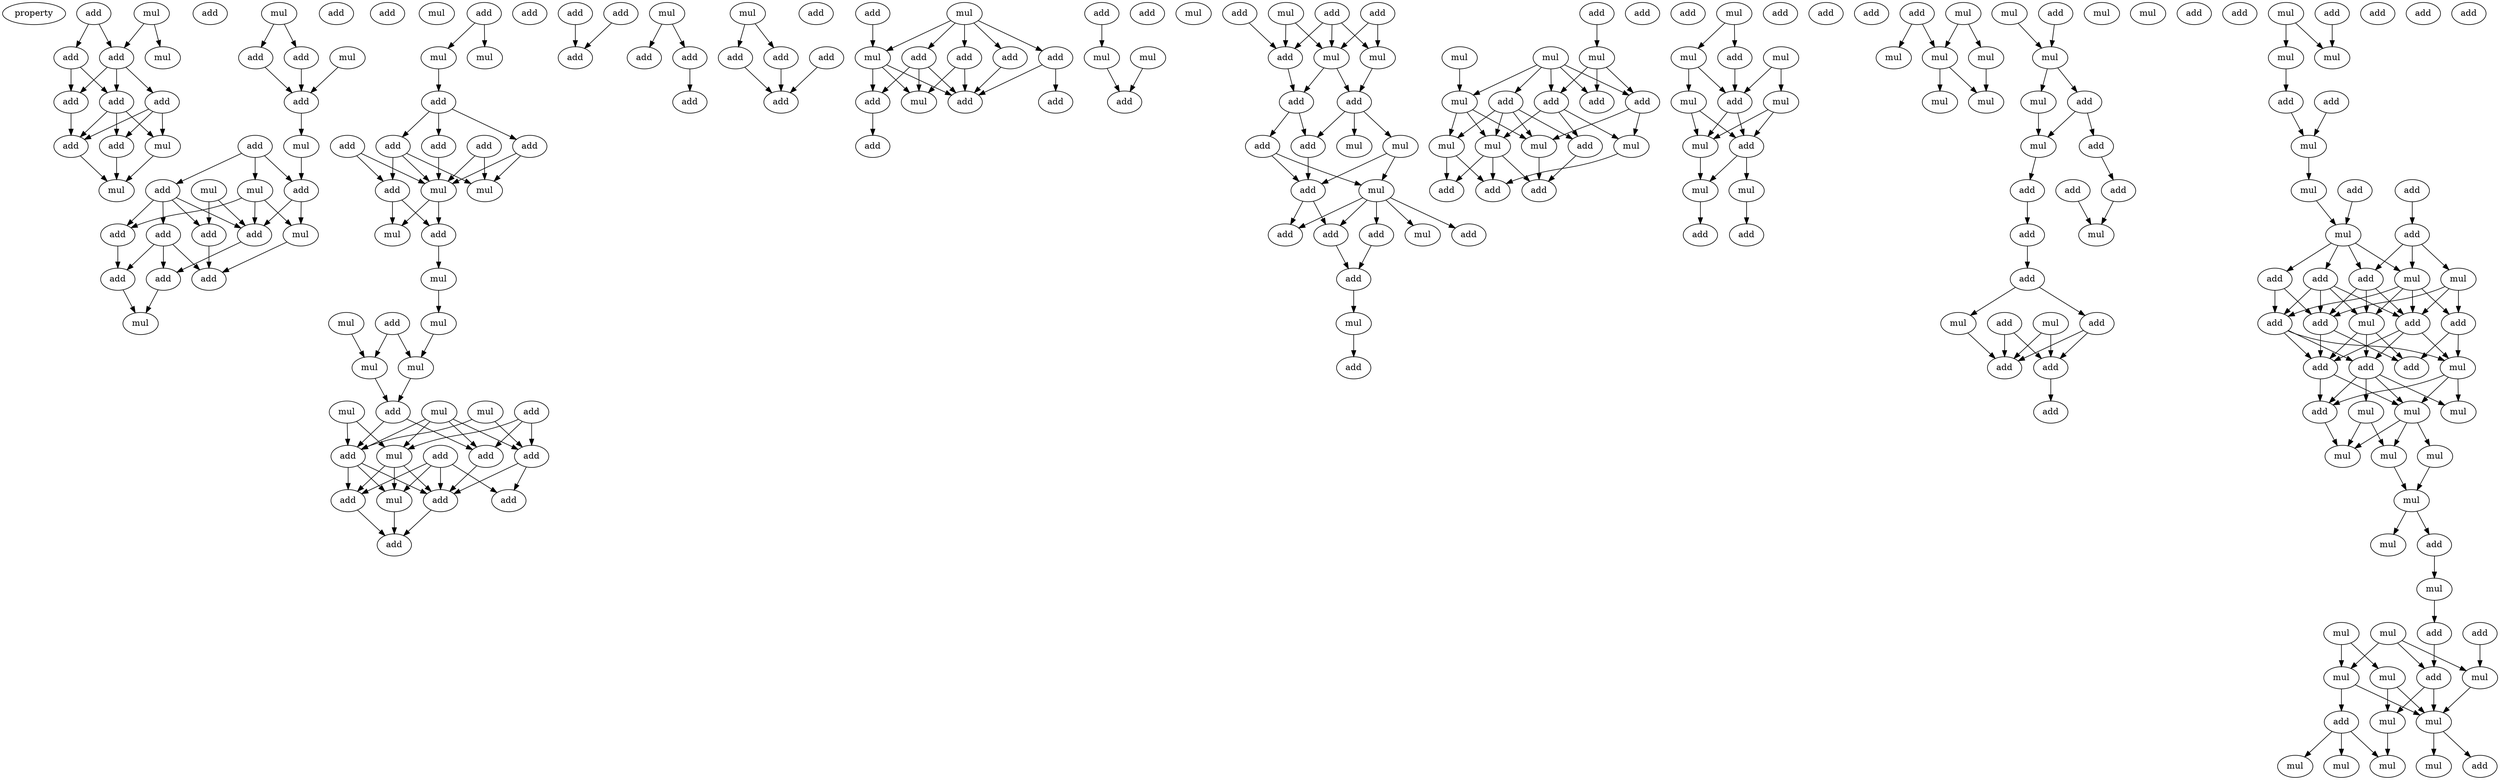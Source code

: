 digraph {
    node [fontcolor=black]
    property [mul=2,lf=1.7]
    0 [ label = add ];
    1 [ label = mul ];
    2 [ label = mul ];
    3 [ label = add ];
    4 [ label = add ];
    5 [ label = add ];
    6 [ label = add ];
    7 [ label = add ];
    8 [ label = add ];
    9 [ label = add ];
    10 [ label = add ];
    11 [ label = mul ];
    12 [ label = mul ];
    13 [ label = mul ];
    14 [ label = add ];
    15 [ label = add ];
    16 [ label = mul ];
    17 [ label = add ];
    18 [ label = add ];
    19 [ label = add ];
    20 [ label = mul ];
    21 [ label = mul ];
    22 [ label = add ];
    23 [ label = mul ];
    24 [ label = add ];
    25 [ label = mul ];
    26 [ label = add ];
    27 [ label = mul ];
    28 [ label = add ];
    29 [ label = add ];
    30 [ label = add ];
    31 [ label = add ];
    32 [ label = add ];
    33 [ label = add ];
    34 [ label = add ];
    35 [ label = mul ];
    36 [ label = add ];
    37 [ label = mul ];
    38 [ label = mul ];
    39 [ label = add ];
    40 [ label = add ];
    41 [ label = add ];
    42 [ label = add ];
    43 [ label = add ];
    44 [ label = add ];
    45 [ label = mul ];
    46 [ label = mul ];
    47 [ label = add ];
    48 [ label = mul ];
    49 [ label = add ];
    50 [ label = mul ];
    51 [ label = mul ];
    52 [ label = add ];
    53 [ label = mul ];
    54 [ label = add ];
    55 [ label = mul ];
    56 [ label = mul ];
    57 [ label = mul ];
    58 [ label = mul ];
    59 [ label = add ];
    60 [ label = add ];
    61 [ label = mul ];
    62 [ label = add ];
    63 [ label = add ];
    64 [ label = add ];
    65 [ label = add ];
    66 [ label = mul ];
    67 [ label = add ];
    68 [ label = mul ];
    69 [ label = add ];
    70 [ label = add ];
    71 [ label = add ];
    72 [ label = add ];
    73 [ label = add ];
    74 [ label = add ];
    75 [ label = mul ];
    76 [ label = add ];
    77 [ label = add ];
    78 [ label = add ];
    79 [ label = mul ];
    80 [ label = add ];
    81 [ label = add ];
    82 [ label = add ];
    83 [ label = add ];
    84 [ label = add ];
    85 [ label = mul ];
    86 [ label = add ];
    87 [ label = add ];
    88 [ label = add ];
    89 [ label = add ];
    90 [ label = mul ];
    91 [ label = add ];
    92 [ label = add ];
    93 [ label = add ];
    94 [ label = mul ];
    95 [ label = add ];
    96 [ label = add ];
    97 [ label = add ];
    98 [ label = mul ];
    99 [ label = mul ];
    100 [ label = add ];
    101 [ label = add ];
    102 [ label = mul ];
    103 [ label = add ];
    104 [ label = mul ];
    105 [ label = add ];
    106 [ label = add ];
    107 [ label = mul ];
    108 [ label = add ];
    109 [ label = mul ];
    110 [ label = add ];
    111 [ label = add ];
    112 [ label = mul ];
    113 [ label = add ];
    114 [ label = add ];
    115 [ label = mul ];
    116 [ label = mul ];
    117 [ label = add ];
    118 [ label = mul ];
    119 [ label = add ];
    120 [ label = add ];
    121 [ label = add ];
    122 [ label = add ];
    123 [ label = add ];
    124 [ label = mul ];
    125 [ label = add ];
    126 [ label = add ];
    127 [ label = mul ];
    128 [ label = mul ];
    129 [ label = mul ];
    130 [ label = add ];
    131 [ label = add ];
    132 [ label = mul ];
    133 [ label = add ];
    134 [ label = add ];
    135 [ label = mul ];
    136 [ label = mul ];
    137 [ label = mul ];
    138 [ label = mul ];
    139 [ label = add ];
    140 [ label = add ];
    141 [ label = add ];
    142 [ label = add ];
    143 [ label = add ];
    144 [ label = add ];
    145 [ label = mul ];
    146 [ label = mul ];
    147 [ label = add ];
    148 [ label = mul ];
    149 [ label = add ];
    150 [ label = mul ];
    151 [ label = mul ];
    152 [ label = add ];
    153 [ label = mul ];
    154 [ label = add ];
    155 [ label = mul ];
    156 [ label = mul ];
    157 [ label = add ];
    158 [ label = add ];
    159 [ label = add ];
    160 [ label = add ];
    161 [ label = add ];
    162 [ label = mul ];
    163 [ label = mul ];
    164 [ label = mul ];
    165 [ label = mul ];
    166 [ label = mul ];
    167 [ label = add ];
    168 [ label = mul ];
    169 [ label = mul ];
    170 [ label = mul ];
    171 [ label = add ];
    172 [ label = mul ];
    173 [ label = mul ];
    174 [ label = mul ];
    175 [ label = add ];
    176 [ label = add ];
    177 [ label = add ];
    178 [ label = add ];
    179 [ label = mul ];
    180 [ label = add ];
    181 [ label = add ];
    182 [ label = add ];
    183 [ label = mul ];
    184 [ label = mul ];
    185 [ label = mul ];
    186 [ label = add ];
    187 [ label = add ];
    188 [ label = add ];
    189 [ label = add ];
    190 [ label = add ];
    191 [ label = add ];
    192 [ label = mul ];
    193 [ label = add ];
    194 [ label = mul ];
    195 [ label = mul ];
    196 [ label = add ];
    197 [ label = add ];
    198 [ label = add ];
    199 [ label = add ];
    200 [ label = add ];
    201 [ label = mul ];
    202 [ label = mul ];
    203 [ label = add ];
    204 [ label = add ];
    205 [ label = mul ];
    206 [ label = add ];
    207 [ label = add ];
    208 [ label = mul ];
    209 [ label = mul ];
    210 [ label = add ];
    211 [ label = add ];
    212 [ label = mul ];
    213 [ label = add ];
    214 [ label = add ];
    215 [ label = add ];
    216 [ label = add ];
    217 [ label = add ];
    218 [ label = mul ];
    219 [ label = add ];
    220 [ label = add ];
    221 [ label = mul ];
    222 [ label = mul ];
    223 [ label = add ];
    224 [ label = mul ];
    225 [ label = mul ];
    226 [ label = mul ];
    227 [ label = mul ];
    228 [ label = mul ];
    229 [ label = mul ];
    230 [ label = add ];
    231 [ label = mul ];
    232 [ label = add ];
    233 [ label = mul ];
    234 [ label = add ];
    235 [ label = mul ];
    236 [ label = mul ];
    237 [ label = mul ];
    238 [ label = add ];
    239 [ label = mul ];
    240 [ label = mul ];
    241 [ label = add ];
    242 [ label = mul ];
    243 [ label = mul ];
    244 [ label = mul ];
    245 [ label = add ];
    246 [ label = mul ];
    247 [ label = mul ];
    0 -> 3 [ name = 0 ];
    0 -> 4 [ name = 1 ];
    1 -> 2 [ name = 2 ];
    1 -> 3 [ name = 3 ];
    3 -> 5 [ name = 4 ];
    3 -> 6 [ name = 5 ];
    3 -> 7 [ name = 6 ];
    4 -> 6 [ name = 7 ];
    4 -> 7 [ name = 8 ];
    5 -> 9 [ name = 9 ];
    5 -> 10 [ name = 10 ];
    5 -> 11 [ name = 11 ];
    6 -> 9 [ name = 12 ];
    7 -> 9 [ name = 13 ];
    7 -> 10 [ name = 14 ];
    7 -> 11 [ name = 15 ];
    9 -> 12 [ name = 16 ];
    10 -> 12 [ name = 17 ];
    11 -> 12 [ name = 18 ];
    13 -> 14 [ name = 19 ];
    13 -> 15 [ name = 20 ];
    14 -> 19 [ name = 21 ];
    15 -> 19 [ name = 22 ];
    16 -> 19 [ name = 23 ];
    19 -> 20 [ name = 24 ];
    20 -> 26 [ name = 25 ];
    22 -> 23 [ name = 26 ];
    22 -> 24 [ name = 27 ];
    22 -> 26 [ name = 28 ];
    23 -> 27 [ name = 29 ];
    23 -> 28 [ name = 30 ];
    23 -> 30 [ name = 31 ];
    24 -> 28 [ name = 32 ];
    24 -> 29 [ name = 33 ];
    24 -> 30 [ name = 34 ];
    24 -> 31 [ name = 35 ];
    25 -> 29 [ name = 36 ];
    25 -> 30 [ name = 37 ];
    26 -> 27 [ name = 38 ];
    26 -> 30 [ name = 39 ];
    27 -> 32 [ name = 40 ];
    28 -> 33 [ name = 41 ];
    29 -> 32 [ name = 42 ];
    30 -> 34 [ name = 43 ];
    31 -> 32 [ name = 44 ];
    31 -> 33 [ name = 45 ];
    31 -> 34 [ name = 46 ];
    33 -> 35 [ name = 47 ];
    34 -> 35 [ name = 48 ];
    36 -> 37 [ name = 49 ];
    36 -> 38 [ name = 50 ];
    37 -> 39 [ name = 51 ];
    39 -> 40 [ name = 52 ];
    39 -> 42 [ name = 53 ];
    39 -> 44 [ name = 54 ];
    40 -> 45 [ name = 55 ];
    40 -> 46 [ name = 56 ];
    41 -> 46 [ name = 57 ];
    41 -> 47 [ name = 58 ];
    42 -> 46 [ name = 59 ];
    43 -> 45 [ name = 60 ];
    43 -> 46 [ name = 61 ];
    44 -> 45 [ name = 62 ];
    44 -> 46 [ name = 63 ];
    44 -> 47 [ name = 64 ];
    46 -> 48 [ name = 65 ];
    46 -> 49 [ name = 66 ];
    47 -> 48 [ name = 67 ];
    47 -> 49 [ name = 68 ];
    49 -> 50 [ name = 69 ];
    50 -> 51 [ name = 70 ];
    51 -> 56 [ name = 71 ];
    53 -> 55 [ name = 72 ];
    54 -> 55 [ name = 73 ];
    54 -> 56 [ name = 74 ];
    55 -> 59 [ name = 75 ];
    56 -> 59 [ name = 76 ];
    57 -> 62 [ name = 77 ];
    57 -> 63 [ name = 78 ];
    57 -> 64 [ name = 79 ];
    57 -> 66 [ name = 80 ];
    58 -> 63 [ name = 81 ];
    58 -> 66 [ name = 82 ];
    59 -> 62 [ name = 83 ];
    59 -> 63 [ name = 84 ];
    60 -> 62 [ name = 85 ];
    60 -> 64 [ name = 86 ];
    60 -> 66 [ name = 87 ];
    61 -> 63 [ name = 88 ];
    61 -> 64 [ name = 89 ];
    62 -> 70 [ name = 90 ];
    63 -> 67 [ name = 91 ];
    63 -> 68 [ name = 92 ];
    63 -> 70 [ name = 93 ];
    64 -> 69 [ name = 94 ];
    64 -> 70 [ name = 95 ];
    65 -> 67 [ name = 96 ];
    65 -> 68 [ name = 97 ];
    65 -> 69 [ name = 98 ];
    65 -> 70 [ name = 99 ];
    66 -> 67 [ name = 100 ];
    66 -> 68 [ name = 101 ];
    66 -> 70 [ name = 102 ];
    67 -> 71 [ name = 103 ];
    68 -> 71 [ name = 104 ];
    70 -> 71 [ name = 105 ];
    72 -> 74 [ name = 106 ];
    73 -> 74 [ name = 107 ];
    75 -> 76 [ name = 108 ];
    75 -> 77 [ name = 109 ];
    77 -> 78 [ name = 110 ];
    79 -> 81 [ name = 111 ];
    79 -> 82 [ name = 112 ];
    80 -> 83 [ name = 113 ];
    81 -> 83 [ name = 114 ];
    82 -> 83 [ name = 115 ];
    85 -> 87 [ name = 116 ];
    85 -> 88 [ name = 117 ];
    85 -> 89 [ name = 118 ];
    85 -> 90 [ name = 119 ];
    85 -> 91 [ name = 120 ];
    86 -> 90 [ name = 121 ];
    87 -> 95 [ name = 122 ];
    88 -> 93 [ name = 123 ];
    88 -> 94 [ name = 124 ];
    88 -> 95 [ name = 125 ];
    89 -> 92 [ name = 126 ];
    89 -> 95 [ name = 127 ];
    90 -> 93 [ name = 128 ];
    90 -> 94 [ name = 129 ];
    90 -> 95 [ name = 130 ];
    91 -> 94 [ name = 131 ];
    91 -> 95 [ name = 132 ];
    93 -> 96 [ name = 133 ];
    97 -> 98 [ name = 134 ];
    98 -> 100 [ name = 135 ];
    99 -> 100 [ name = 136 ];
    103 -> 107 [ name = 137 ];
    103 -> 108 [ name = 138 ];
    103 -> 109 [ name = 139 ];
    104 -> 107 [ name = 140 ];
    104 -> 108 [ name = 141 ];
    105 -> 108 [ name = 142 ];
    106 -> 107 [ name = 143 ];
    106 -> 109 [ name = 144 ];
    107 -> 110 [ name = 145 ];
    107 -> 111 [ name = 146 ];
    108 -> 110 [ name = 147 ];
    109 -> 111 [ name = 148 ];
    110 -> 113 [ name = 149 ];
    110 -> 114 [ name = 150 ];
    111 -> 112 [ name = 151 ];
    111 -> 113 [ name = 152 ];
    111 -> 115 [ name = 153 ];
    112 -> 116 [ name = 154 ];
    112 -> 117 [ name = 155 ];
    113 -> 117 [ name = 156 ];
    114 -> 116 [ name = 157 ];
    114 -> 117 [ name = 158 ];
    116 -> 118 [ name = 159 ];
    116 -> 119 [ name = 160 ];
    116 -> 120 [ name = 161 ];
    116 -> 121 [ name = 162 ];
    116 -> 122 [ name = 163 ];
    117 -> 119 [ name = 164 ];
    117 -> 121 [ name = 165 ];
    119 -> 123 [ name = 166 ];
    120 -> 123 [ name = 167 ];
    123 -> 124 [ name = 168 ];
    124 -> 125 [ name = 169 ];
    126 -> 128 [ name = 170 ];
    127 -> 132 [ name = 171 ];
    128 -> 130 [ name = 172 ];
    128 -> 131 [ name = 173 ];
    128 -> 134 [ name = 174 ];
    129 -> 130 [ name = 175 ];
    129 -> 131 [ name = 176 ];
    129 -> 132 [ name = 177 ];
    129 -> 133 [ name = 178 ];
    129 -> 134 [ name = 179 ];
    130 -> 135 [ name = 180 ];
    130 -> 136 [ name = 181 ];
    130 -> 139 [ name = 182 ];
    132 -> 136 [ name = 183 ];
    132 -> 137 [ name = 184 ];
    132 -> 138 [ name = 185 ];
    133 -> 136 [ name = 186 ];
    133 -> 137 [ name = 187 ];
    133 -> 138 [ name = 188 ];
    133 -> 139 [ name = 189 ];
    134 -> 135 [ name = 190 ];
    134 -> 138 [ name = 191 ];
    135 -> 140 [ name = 192 ];
    136 -> 140 [ name = 193 ];
    136 -> 141 [ name = 194 ];
    136 -> 142 [ name = 195 ];
    137 -> 140 [ name = 196 ];
    137 -> 142 [ name = 197 ];
    138 -> 141 [ name = 198 ];
    139 -> 141 [ name = 199 ];
    145 -> 147 [ name = 200 ];
    145 -> 148 [ name = 201 ];
    146 -> 149 [ name = 202 ];
    146 -> 151 [ name = 203 ];
    147 -> 149 [ name = 204 ];
    148 -> 149 [ name = 205 ];
    148 -> 150 [ name = 206 ];
    149 -> 153 [ name = 207 ];
    149 -> 154 [ name = 208 ];
    150 -> 153 [ name = 209 ];
    150 -> 154 [ name = 210 ];
    151 -> 153 [ name = 211 ];
    151 -> 154 [ name = 212 ];
    153 -> 156 [ name = 213 ];
    154 -> 155 [ name = 214 ];
    154 -> 156 [ name = 215 ];
    155 -> 157 [ name = 216 ];
    156 -> 158 [ name = 217 ];
    161 -> 163 [ name = 218 ];
    161 -> 164 [ name = 219 ];
    162 -> 163 [ name = 220 ];
    162 -> 165 [ name = 221 ];
    163 -> 168 [ name = 222 ];
    163 -> 169 [ name = 223 ];
    165 -> 169 [ name = 224 ];
    166 -> 170 [ name = 225 ];
    167 -> 170 [ name = 226 ];
    170 -> 171 [ name = 227 ];
    170 -> 173 [ name = 228 ];
    171 -> 174 [ name = 229 ];
    171 -> 175 [ name = 230 ];
    173 -> 174 [ name = 231 ];
    174 -> 177 [ name = 232 ];
    175 -> 176 [ name = 233 ];
    176 -> 179 [ name = 234 ];
    177 -> 180 [ name = 235 ];
    178 -> 179 [ name = 236 ];
    180 -> 181 [ name = 237 ];
    181 -> 184 [ name = 238 ];
    181 -> 186 [ name = 239 ];
    182 -> 187 [ name = 240 ];
    182 -> 188 [ name = 241 ];
    183 -> 187 [ name = 242 ];
    183 -> 188 [ name = 243 ];
    184 -> 187 [ name = 244 ];
    186 -> 187 [ name = 245 ];
    186 -> 188 [ name = 246 ];
    188 -> 189 [ name = 247 ];
    192 -> 194 [ name = 248 ];
    192 -> 195 [ name = 249 ];
    193 -> 195 [ name = 250 ];
    194 -> 196 [ name = 251 ];
    196 -> 201 [ name = 252 ];
    200 -> 201 [ name = 253 ];
    201 -> 202 [ name = 254 ];
    202 -> 205 [ name = 255 ];
    203 -> 205 [ name = 256 ];
    204 -> 206 [ name = 257 ];
    205 -> 207 [ name = 258 ];
    205 -> 209 [ name = 259 ];
    205 -> 210 [ name = 260 ];
    205 -> 211 [ name = 261 ];
    206 -> 208 [ name = 262 ];
    206 -> 209 [ name = 263 ];
    206 -> 211 [ name = 264 ];
    207 -> 214 [ name = 265 ];
    207 -> 216 [ name = 266 ];
    208 -> 213 [ name = 267 ];
    208 -> 215 [ name = 268 ];
    208 -> 216 [ name = 269 ];
    209 -> 212 [ name = 270 ];
    209 -> 213 [ name = 271 ];
    209 -> 214 [ name = 272 ];
    209 -> 215 [ name = 273 ];
    210 -> 212 [ name = 274 ];
    210 -> 214 [ name = 275 ];
    210 -> 215 [ name = 276 ];
    210 -> 216 [ name = 277 ];
    211 -> 212 [ name = 278 ];
    211 -> 215 [ name = 279 ];
    211 -> 216 [ name = 280 ];
    212 -> 217 [ name = 281 ];
    212 -> 219 [ name = 282 ];
    212 -> 220 [ name = 283 ];
    213 -> 218 [ name = 284 ];
    213 -> 220 [ name = 285 ];
    214 -> 217 [ name = 286 ];
    214 -> 218 [ name = 287 ];
    214 -> 219 [ name = 288 ];
    215 -> 217 [ name = 289 ];
    215 -> 218 [ name = 290 ];
    215 -> 219 [ name = 291 ];
    216 -> 217 [ name = 292 ];
    216 -> 220 [ name = 293 ];
    217 -> 223 [ name = 294 ];
    217 -> 224 [ name = 295 ];
    218 -> 222 [ name = 296 ];
    218 -> 223 [ name = 297 ];
    218 -> 224 [ name = 298 ];
    219 -> 221 [ name = 299 ];
    219 -> 222 [ name = 300 ];
    219 -> 223 [ name = 301 ];
    219 -> 224 [ name = 302 ];
    221 -> 226 [ name = 303 ];
    221 -> 227 [ name = 304 ];
    223 -> 227 [ name = 305 ];
    224 -> 225 [ name = 306 ];
    224 -> 226 [ name = 307 ];
    224 -> 227 [ name = 308 ];
    225 -> 228 [ name = 309 ];
    226 -> 228 [ name = 310 ];
    228 -> 229 [ name = 311 ];
    228 -> 230 [ name = 312 ];
    230 -> 231 [ name = 313 ];
    231 -> 232 [ name = 314 ];
    232 -> 238 [ name = 315 ];
    233 -> 237 [ name = 316 ];
    233 -> 239 [ name = 317 ];
    234 -> 236 [ name = 318 ];
    235 -> 236 [ name = 319 ];
    235 -> 237 [ name = 320 ];
    235 -> 238 [ name = 321 ];
    236 -> 242 [ name = 322 ];
    237 -> 241 [ name = 323 ];
    237 -> 242 [ name = 324 ];
    238 -> 240 [ name = 325 ];
    238 -> 242 [ name = 326 ];
    239 -> 240 [ name = 327 ];
    239 -> 242 [ name = 328 ];
    240 -> 243 [ name = 329 ];
    241 -> 243 [ name = 330 ];
    241 -> 244 [ name = 331 ];
    241 -> 246 [ name = 332 ];
    242 -> 245 [ name = 333 ];
    242 -> 247 [ name = 334 ];
}
